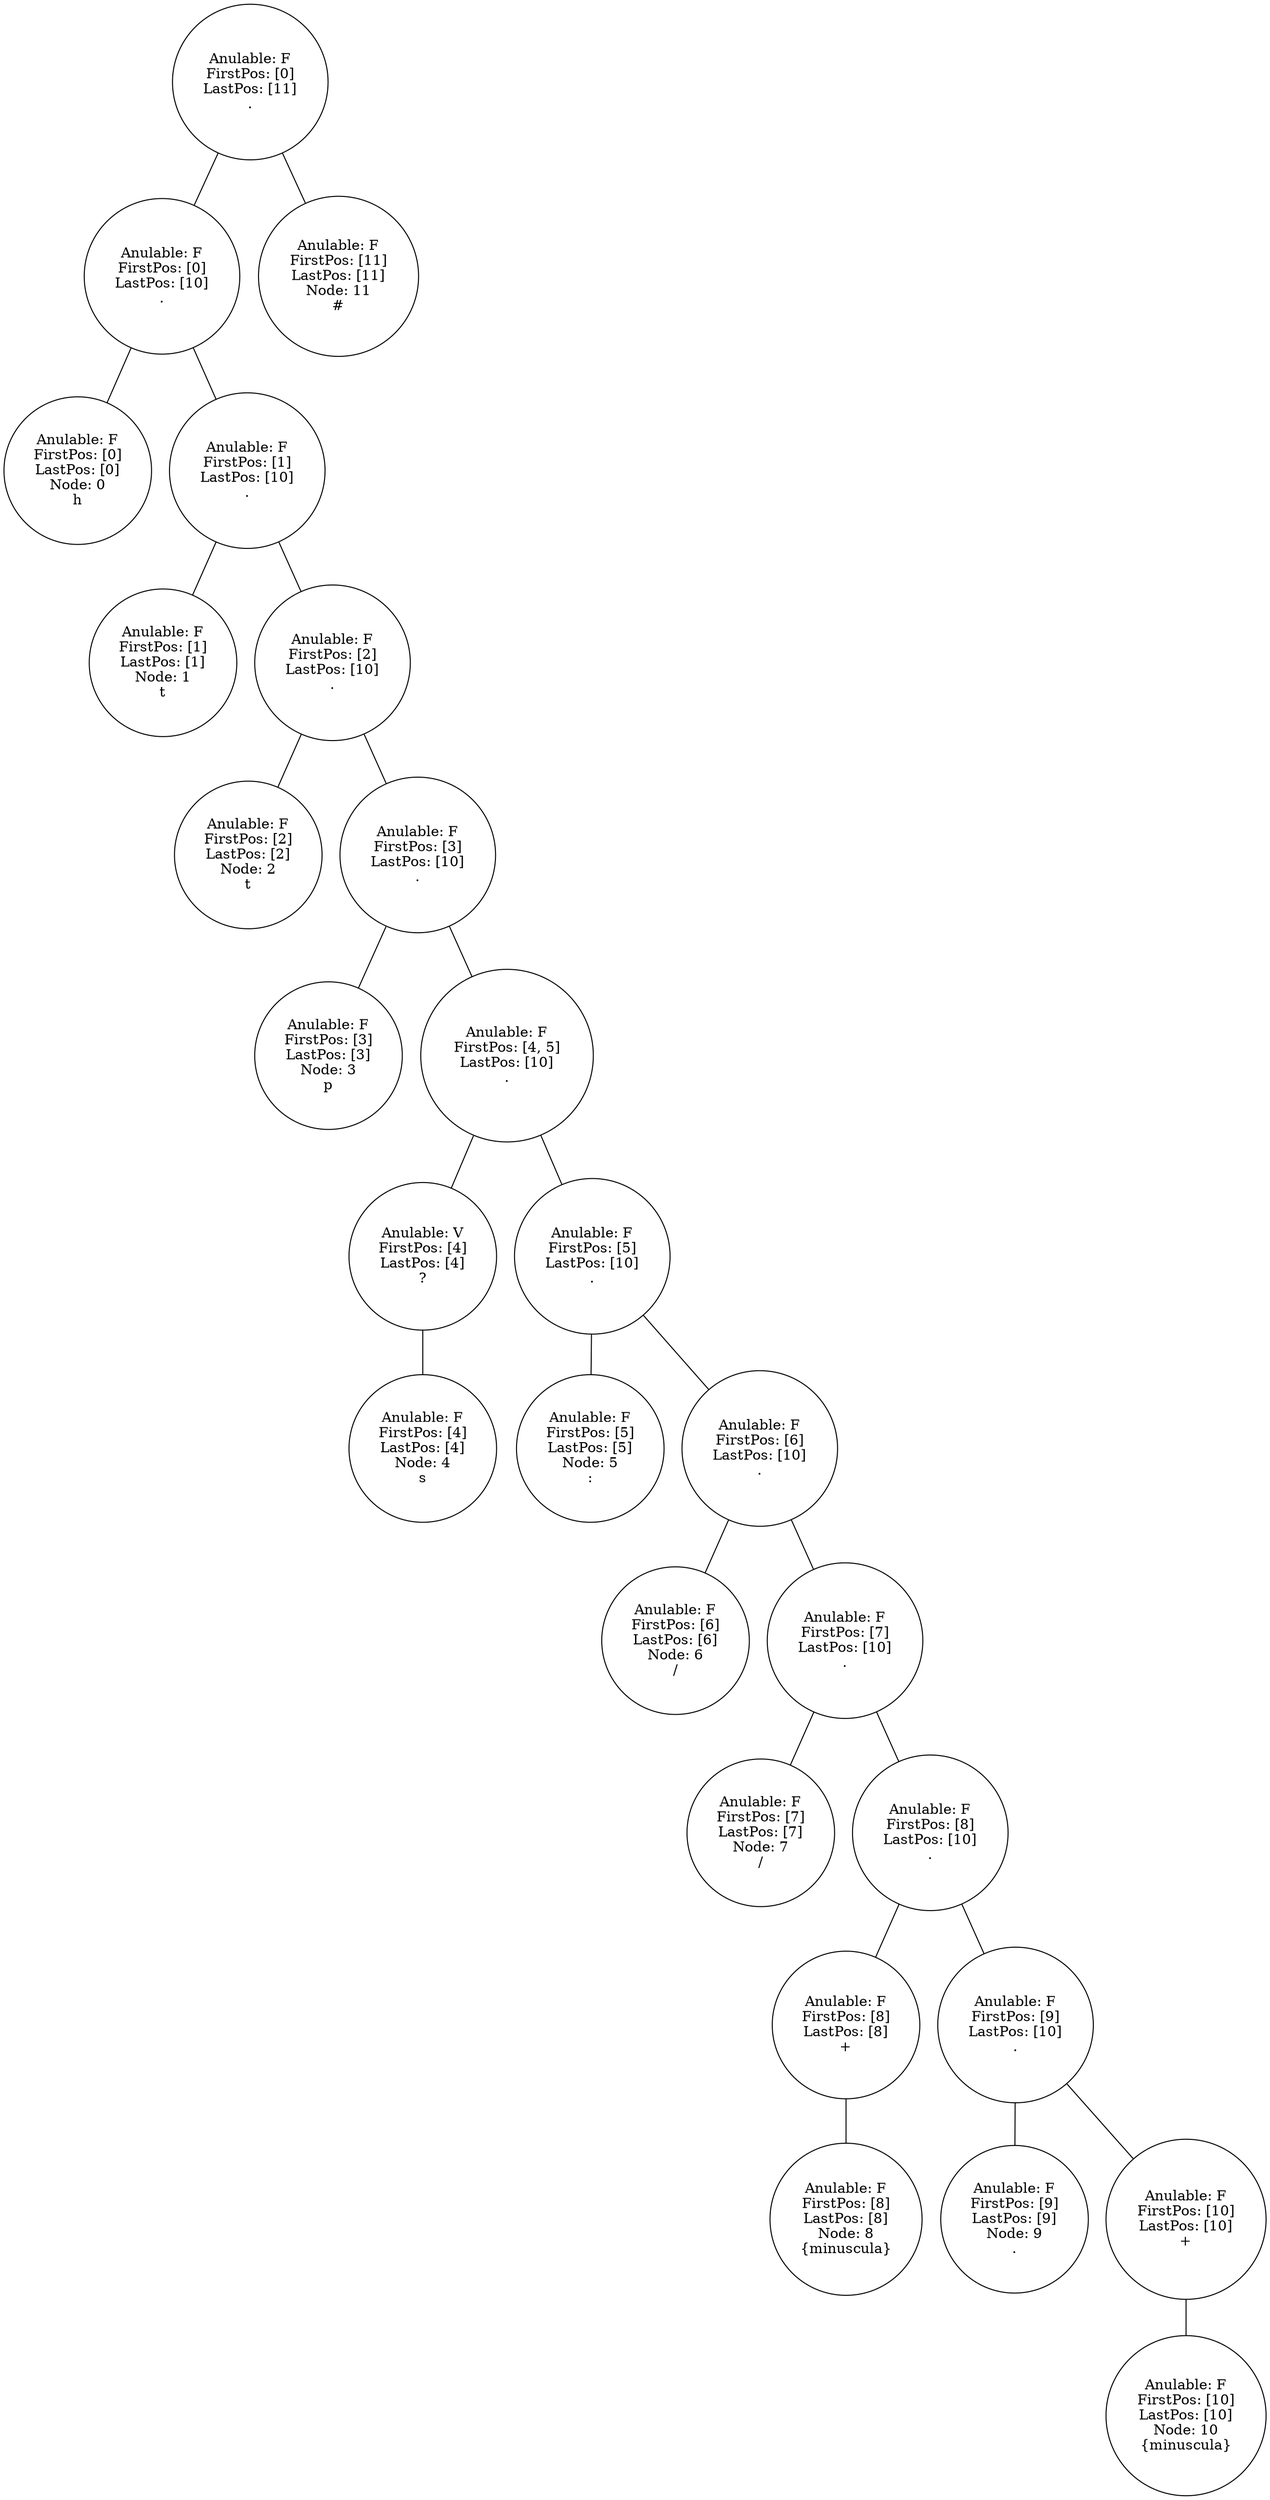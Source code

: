 graph G {AND_13 [label="Anulable: F
FirstPos: [0]
LastPos: [11]
.", shape="circle", width=1, height=1];
AND_12 [label="Anulable: F
FirstPos: [0]
LastPos: [10]
.", shape="circle", width=1, height=1];
I_0 [label="Anulable: F
FirstPos: [0]
LastPos: [0]
Node: 0
h", shape="circle", width=1, height=1];
AND_11 [label="Anulable: F
FirstPos: [1]
LastPos: [10]
.", shape="circle", width=1, height=1];
I_1 [label="Anulable: F
FirstPos: [1]
LastPos: [1]
Node: 1
t", shape="circle", width=1, height=1];
AND_10 [label="Anulable: F
FirstPos: [2]
LastPos: [10]
.", shape="circle", width=1, height=1];
I_2 [label="Anulable: F
FirstPos: [2]
LastPos: [2]
Node: 2
t", shape="circle", width=1, height=1];
AND_9 [label="Anulable: F
FirstPos: [3]
LastPos: [10]
.", shape="circle", width=1, height=1];
I_3 [label="Anulable: F
FirstPos: [3]
LastPos: [3]
Node: 3
p", shape="circle", width=1, height=1];
AND_8 [label="Anulable: F
FirstPos: [4, 5]
LastPos: [10]
.", shape="circle", width=1, height=1];
OPTIONAL_0 [label="Anulable: V
FirstPos: [4]
LastPos: [4]
?", shape="circle", width=1, height=1];
I_4 [label="Anulable: F
FirstPos: [4]
LastPos: [4]
Node: 4
s", shape="circle", width=1, height=1];
AND_7 [label="Anulable: F
FirstPos: [5]
LastPos: [10]
.", shape="circle", width=1, height=1];
I_5 [label="Anulable: F
FirstPos: [5]
LastPos: [5]
Node: 5
:", shape="circle", width=1, height=1];
AND_6 [label="Anulable: F
FirstPos: [6]
LastPos: [10]
.", shape="circle", width=1, height=1];
I_6 [label="Anulable: F
FirstPos: [6]
LastPos: [6]
Node: 6
/", shape="circle", width=1, height=1];
AND_5 [label="Anulable: F
FirstPos: [7]
LastPos: [10]
.", shape="circle", width=1, height=1];
I_7 [label="Anulable: F
FirstPos: [7]
LastPos: [7]
Node: 7
/", shape="circle", width=1, height=1];
AND_4 [label="Anulable: F
FirstPos: [8]
LastPos: [10]
.", shape="circle", width=1, height=1];
PLUS_1 [label="Anulable: F
FirstPos: [8]
LastPos: [8]
+", shape="circle", width=1, height=1];
I_8 [label="Anulable: F
FirstPos: [8]
LastPos: [8]
Node: 8
{minuscula}", shape="circle", width=1, height=1];
AND_3 [label="Anulable: F
FirstPos: [9]
LastPos: [10]
.", shape="circle", width=1, height=1];
I_9 [label="Anulable: F
FirstPos: [9]
LastPos: [9]
Node: 9
.", shape="circle", width=1, height=1];
PLUS_2 [label="Anulable: F
FirstPos: [10]
LastPos: [10]
+", shape="circle", width=1, height=1];
I_10 [label="Anulable: F
FirstPos: [10]
LastPos: [10]
Node: 10
{minuscula}", shape="circle", width=1, height=1];
I_ACEPTANCE_11 [label="Anulable: F
FirstPos: [11]
LastPos: [11]
Node: 11
#", shape="circle", width=1, height=1];
AND_13 -- AND_12;
AND_12 -- I_0;
AND_12 -- AND_11;
AND_11 -- I_1;
AND_11 -- AND_10;
AND_10 -- I_2;
AND_10 -- AND_9;
AND_9 -- I_3;
AND_9 -- AND_8;
AND_8 -- OPTIONAL_0;
OPTIONAL_0 -- I_4;
AND_8 -- AND_7;
AND_7 -- I_5;
AND_7 -- AND_6;
AND_6 -- I_6;
AND_6 -- AND_5;
AND_5 -- I_7;
AND_5 -- AND_4;
AND_4 -- PLUS_1;
PLUS_1 -- I_8;
AND_4 -- AND_3;
AND_3 -- I_9;
AND_3 -- PLUS_2;
PLUS_2 -- I_10;
AND_13 -- I_ACEPTANCE_11;
}